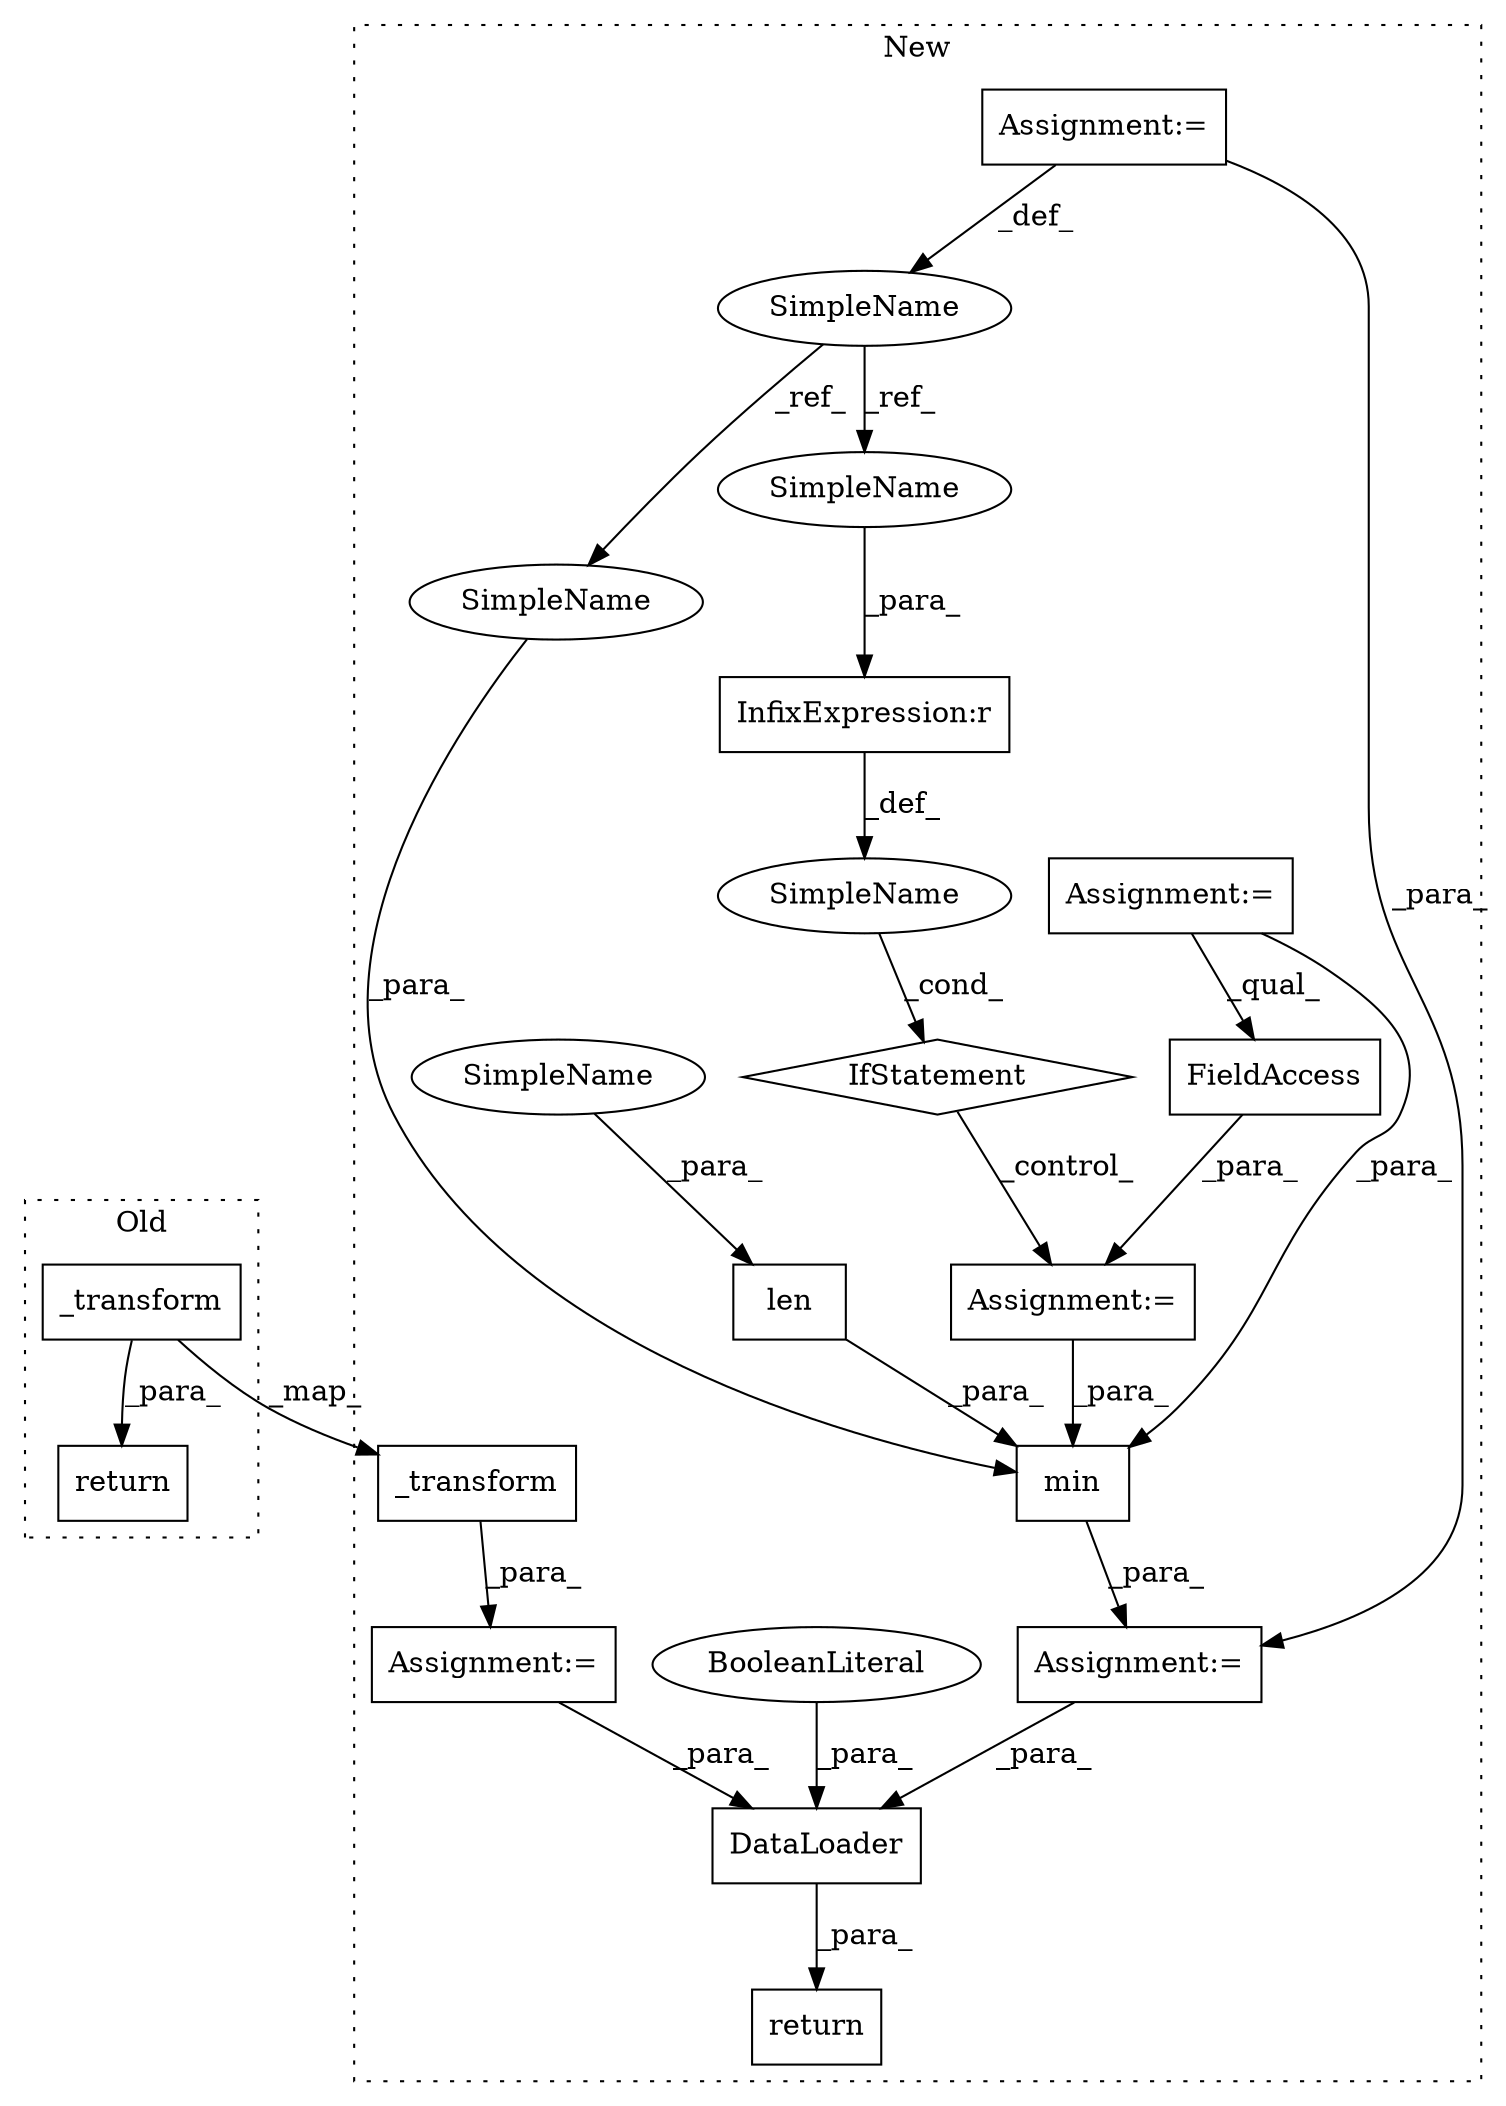 digraph G {
subgraph cluster0 {
1 [label="return" a="41" s="2424" l="7" shape="box"];
11 [label="_transform" a="32" s="2436,2483" l="11,1" shape="box"];
label = "Old";
style="dotted";
}
subgraph cluster1 {
2 [label="IfStatement" a="25" s="2607,2629" l="4,2" shape="diamond"];
3 [label="Assignment:=" a="7" s="2649" l="1" shape="box"];
4 [label="SimpleName" a="42" s="" l="" shape="ellipse"];
5 [label="InfixExpression:r" a="27" s="2621" l="4" shape="box"];
6 [label="return" a="41" s="2727" l="7" shape="box"];
7 [label="Assignment:=" a="7" s="2558" l="1" shape="box"];
8 [label="Assignment:=" a="7" s="2142" l="8" shape="box"];
9 [label="len" a="32" s="2700,2708" l="4,1" shape="box"];
10 [label="_transform" a="32" s="2564,2600" l="11,1" shape="box"];
12 [label="DataLoader" a="32" s="2734,2768" l="11,1" shape="box"];
13 [label="min" a="32" s="2696,2720" l="4,1" shape="box"];
14 [label="FieldAccess" a="22" s="2650" l="23" shape="box"];
15 [label="BooleanLiteral" a="9" s="2764" l="4" shape="ellipse"];
16 [label="SimpleName" a="42" s="2032" l="10" shape="ellipse"];
17 [label="Assignment:=" a="7" s="2032" l="10" shape="box"];
18 [label="Assignment:=" a="7" s="2695" l="1" shape="box"];
19 [label="SimpleName" a="42" s="2704" l="4" shape="ellipse"];
20 [label="SimpleName" a="42" s="2611" l="10" shape="ellipse"];
21 [label="SimpleName" a="42" s="2710" l="10" shape="ellipse"];
label = "New";
style="dotted";
}
2 -> 3 [label="_control_"];
3 -> 13 [label="_para_"];
4 -> 2 [label="_cond_"];
5 -> 4 [label="_def_"];
7 -> 12 [label="_para_"];
8 -> 14 [label="_qual_"];
8 -> 13 [label="_para_"];
9 -> 13 [label="_para_"];
10 -> 7 [label="_para_"];
11 -> 10 [label="_map_"];
11 -> 1 [label="_para_"];
12 -> 6 [label="_para_"];
13 -> 18 [label="_para_"];
14 -> 3 [label="_para_"];
15 -> 12 [label="_para_"];
16 -> 21 [label="_ref_"];
16 -> 20 [label="_ref_"];
17 -> 18 [label="_para_"];
17 -> 16 [label="_def_"];
18 -> 12 [label="_para_"];
19 -> 9 [label="_para_"];
20 -> 5 [label="_para_"];
21 -> 13 [label="_para_"];
}